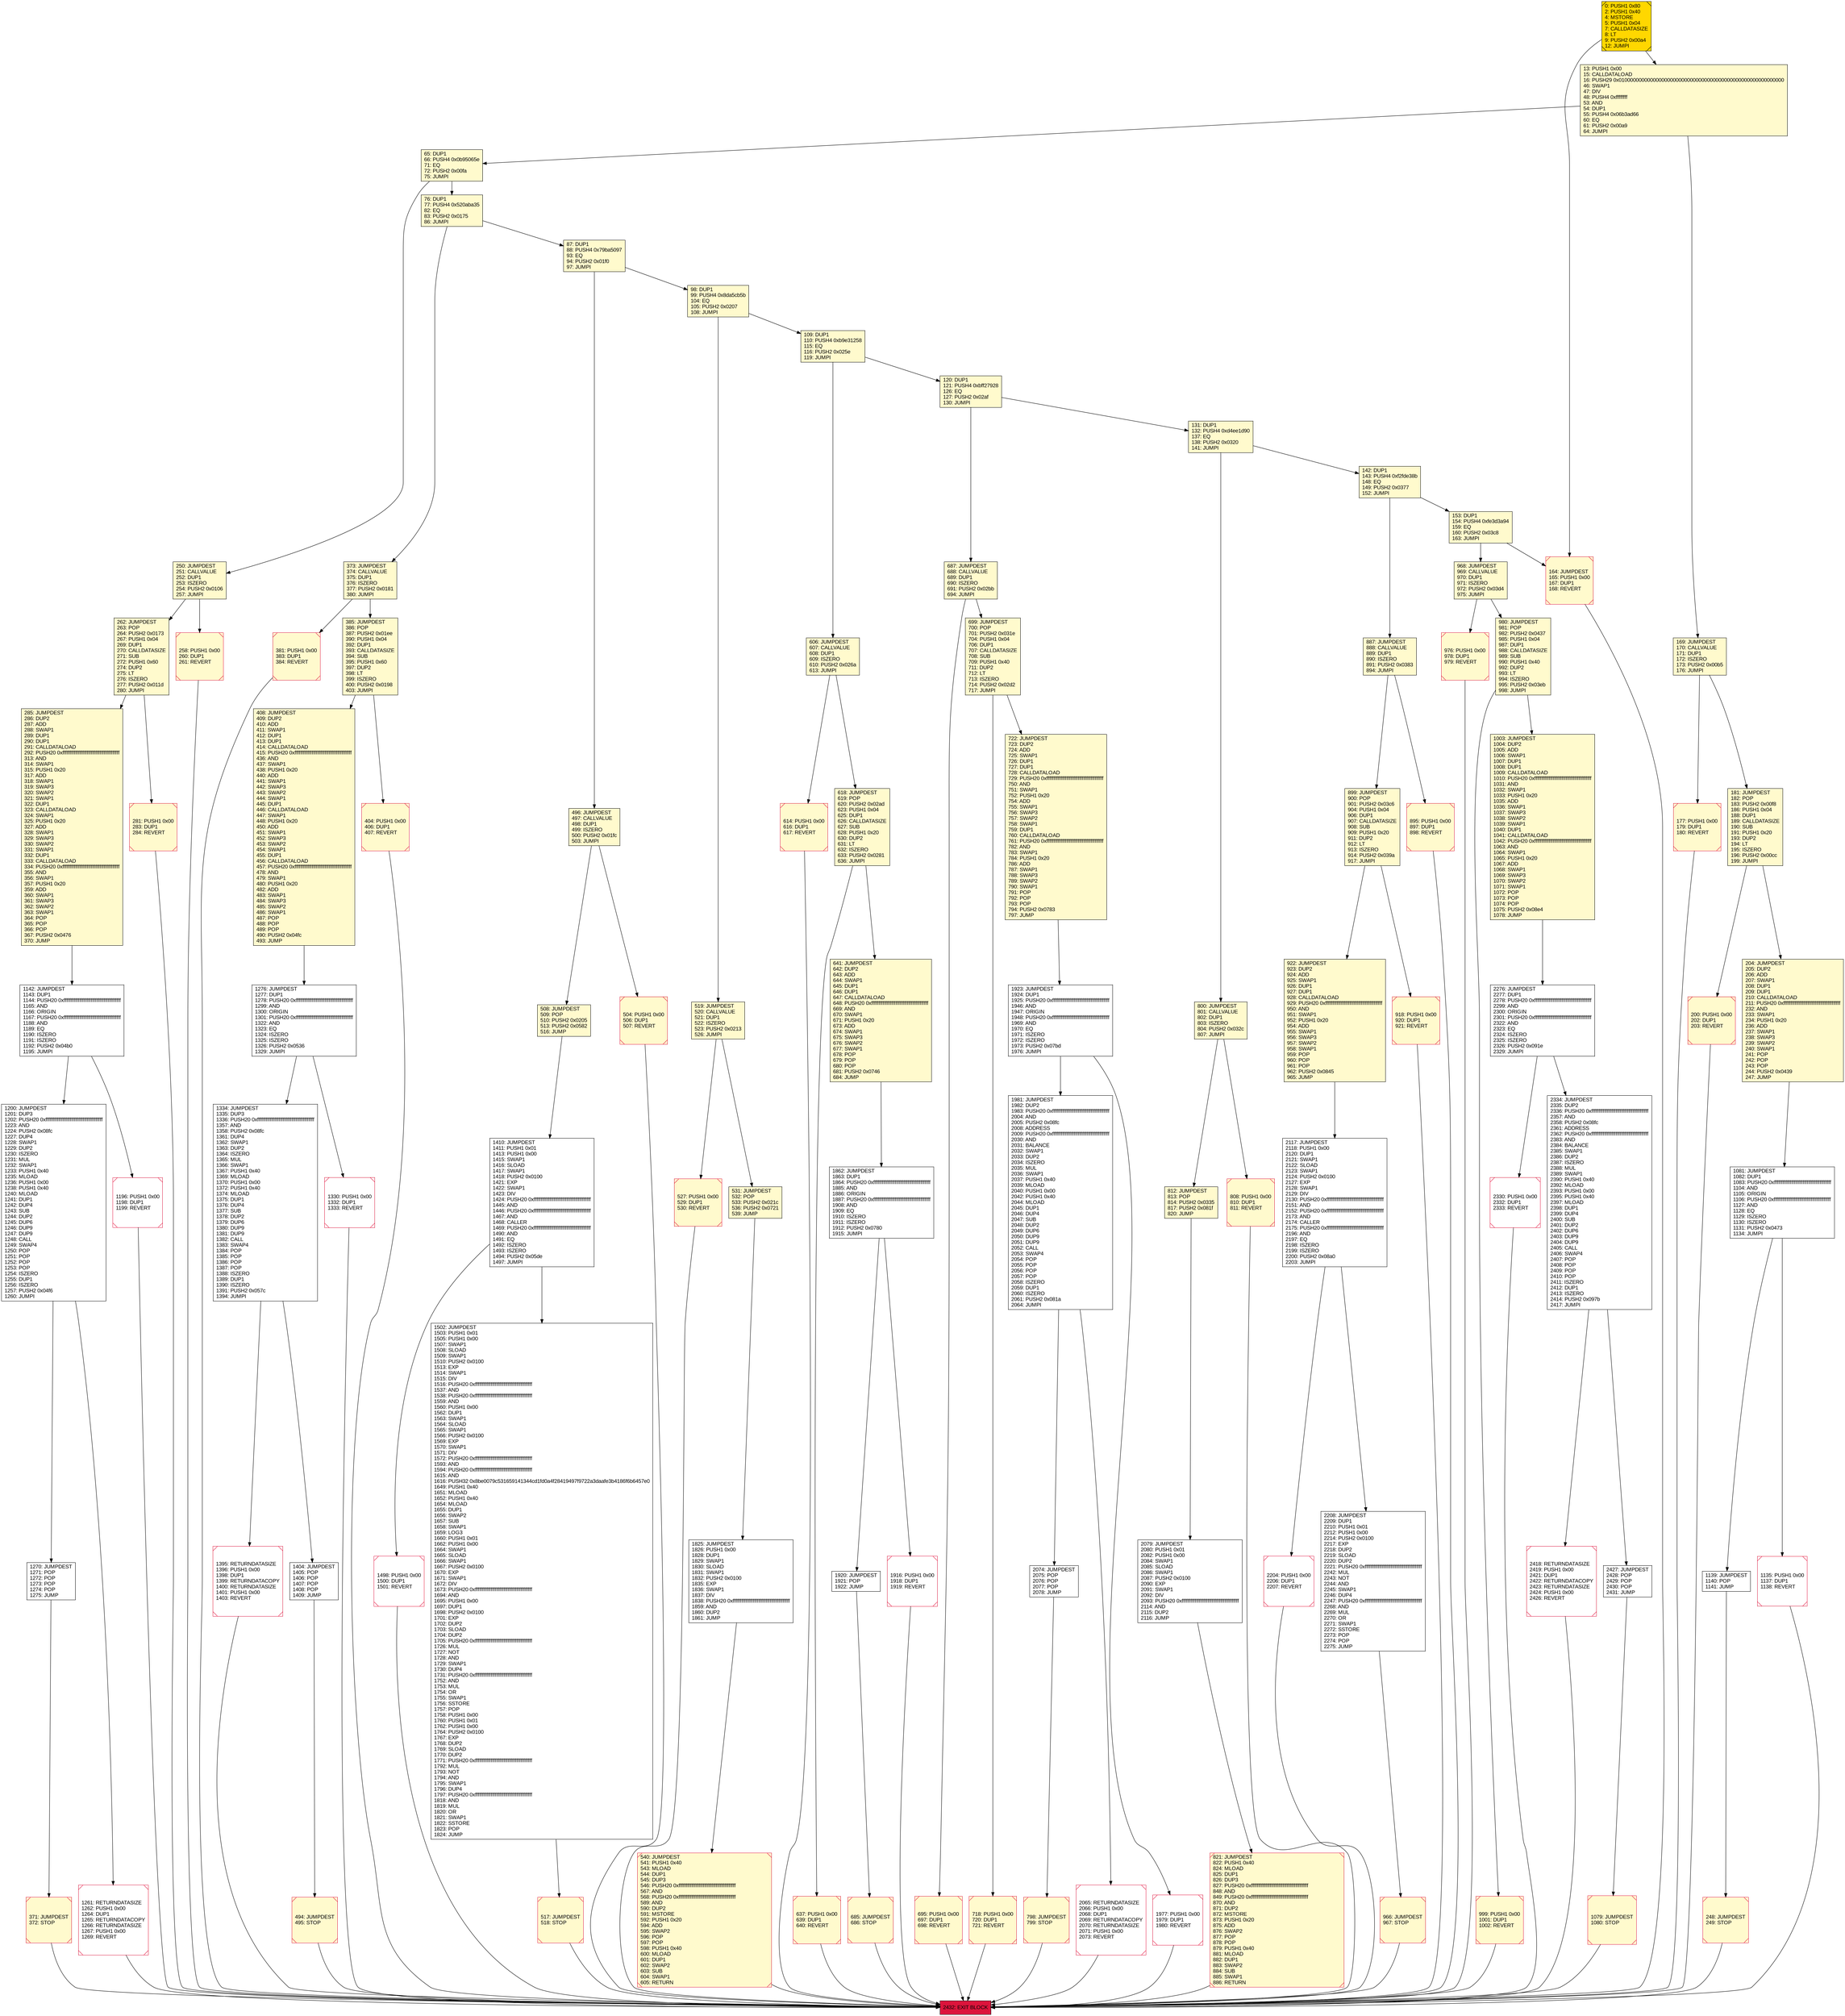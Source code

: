digraph G {
bgcolor=transparent rankdir=UD;
node [shape=box style=filled color=black fillcolor=white fontname=arial fontcolor=black];
120 [label="120: DUP1\l121: PUSH4 0xbff27928\l126: EQ\l127: PUSH2 0x02af\l130: JUMPI\l" fillcolor=lemonchiffon ];
2276 [label="2276: JUMPDEST\l2277: DUP1\l2278: PUSH20 0xffffffffffffffffffffffffffffffffffffffff\l2299: AND\l2300: ORIGIN\l2301: PUSH20 0xffffffffffffffffffffffffffffffffffffffff\l2322: AND\l2323: EQ\l2324: ISZERO\l2325: ISZERO\l2326: PUSH2 0x091e\l2329: JUMPI\l" ];
1142 [label="1142: JUMPDEST\l1143: DUP1\l1144: PUSH20 0xffffffffffffffffffffffffffffffffffffffff\l1165: AND\l1166: ORIGIN\l1167: PUSH20 0xffffffffffffffffffffffffffffffffffffffff\l1188: AND\l1189: EQ\l1190: ISZERO\l1191: ISZERO\l1192: PUSH2 0x04b0\l1195: JUMPI\l" ];
1200 [label="1200: JUMPDEST\l1201: DUP3\l1202: PUSH20 0xffffffffffffffffffffffffffffffffffffffff\l1223: AND\l1224: PUSH2 0x08fc\l1227: DUP4\l1228: SWAP1\l1229: DUP2\l1230: ISZERO\l1231: MUL\l1232: SWAP1\l1233: PUSH1 0x40\l1235: MLOAD\l1236: PUSH1 0x00\l1238: PUSH1 0x40\l1240: MLOAD\l1241: DUP1\l1242: DUP4\l1243: SUB\l1244: DUP2\l1245: DUP6\l1246: DUP9\l1247: DUP9\l1248: CALL\l1249: SWAP4\l1250: POP\l1251: POP\l1252: POP\l1253: POP\l1254: ISZERO\l1255: DUP1\l1256: ISZERO\l1257: PUSH2 0x04f6\l1260: JUMPI\l" ];
2065 [label="2065: RETURNDATASIZE\l2066: PUSH1 0x00\l2068: DUP1\l2069: RETURNDATACOPY\l2070: RETURNDATASIZE\l2071: PUSH1 0x00\l2073: REVERT\l" shape=Msquare color=crimson ];
142 [label="142: DUP1\l143: PUSH4 0xf2fde38b\l148: EQ\l149: PUSH2 0x0377\l152: JUMPI\l" fillcolor=lemonchiffon ];
1196 [label="1196: PUSH1 0x00\l1198: DUP1\l1199: REVERT\l" shape=Msquare color=crimson ];
13 [label="13: PUSH1 0x00\l15: CALLDATALOAD\l16: PUSH29 0x0100000000000000000000000000000000000000000000000000000000\l46: SWAP1\l47: DIV\l48: PUSH4 0xffffffff\l53: AND\l54: DUP1\l55: PUSH4 0x06b3ad66\l60: EQ\l61: PUSH2 0x00a9\l64: JUMPI\l" fillcolor=lemonchiffon ];
385 [label="385: JUMPDEST\l386: POP\l387: PUSH2 0x01ee\l390: PUSH1 0x04\l392: DUP1\l393: CALLDATASIZE\l394: SUB\l395: PUSH1 0x60\l397: DUP2\l398: LT\l399: ISZERO\l400: PUSH2 0x0198\l403: JUMPI\l" fillcolor=lemonchiffon ];
177 [label="177: PUSH1 0x00\l179: DUP1\l180: REVERT\l" fillcolor=lemonchiffon shape=Msquare color=crimson ];
153 [label="153: DUP1\l154: PUSH4 0xfe3d3a94\l159: EQ\l160: PUSH2 0x03c8\l163: JUMPI\l" fillcolor=lemonchiffon ];
695 [label="695: PUSH1 0x00\l697: DUP1\l698: REVERT\l" fillcolor=lemonchiffon shape=Msquare color=crimson ];
1825 [label="1825: JUMPDEST\l1826: PUSH1 0x00\l1828: DUP1\l1829: SWAP1\l1830: SLOAD\l1831: SWAP1\l1832: PUSH2 0x0100\l1835: EXP\l1836: SWAP1\l1837: DIV\l1838: PUSH20 0xffffffffffffffffffffffffffffffffffffffff\l1859: AND\l1860: DUP2\l1861: JUMP\l" ];
1977 [label="1977: PUSH1 0x00\l1979: DUP1\l1980: REVERT\l" shape=Msquare color=crimson ];
1081 [label="1081: JUMPDEST\l1082: DUP1\l1083: PUSH20 0xffffffffffffffffffffffffffffffffffffffff\l1104: AND\l1105: ORIGIN\l1106: PUSH20 0xffffffffffffffffffffffffffffffffffffffff\l1127: AND\l1128: EQ\l1129: ISZERO\l1130: ISZERO\l1131: PUSH2 0x0473\l1134: JUMPI\l" ];
1276 [label="1276: JUMPDEST\l1277: DUP1\l1278: PUSH20 0xffffffffffffffffffffffffffffffffffffffff\l1299: AND\l1300: ORIGIN\l1301: PUSH20 0xffffffffffffffffffffffffffffffffffffffff\l1322: AND\l1323: EQ\l1324: ISZERO\l1325: ISZERO\l1326: PUSH2 0x0536\l1329: JUMPI\l" ];
722 [label="722: JUMPDEST\l723: DUP2\l724: ADD\l725: SWAP1\l726: DUP1\l727: DUP1\l728: CALLDATALOAD\l729: PUSH20 0xffffffffffffffffffffffffffffffffffffffff\l750: AND\l751: SWAP1\l752: PUSH1 0x20\l754: ADD\l755: SWAP1\l756: SWAP3\l757: SWAP2\l758: SWAP1\l759: DUP1\l760: CALLDATALOAD\l761: PUSH20 0xffffffffffffffffffffffffffffffffffffffff\l782: AND\l783: SWAP1\l784: PUSH1 0x20\l786: ADD\l787: SWAP1\l788: SWAP3\l789: SWAP2\l790: SWAP1\l791: POP\l792: POP\l793: POP\l794: PUSH2 0x0783\l797: JUMP\l" fillcolor=lemonchiffon ];
2117 [label="2117: JUMPDEST\l2118: PUSH1 0x00\l2120: DUP1\l2121: SWAP1\l2122: SLOAD\l2123: SWAP1\l2124: PUSH2 0x0100\l2127: EXP\l2128: SWAP1\l2129: DIV\l2130: PUSH20 0xffffffffffffffffffffffffffffffffffffffff\l2151: AND\l2152: PUSH20 0xffffffffffffffffffffffffffffffffffffffff\l2173: AND\l2174: CALLER\l2175: PUSH20 0xffffffffffffffffffffffffffffffffffffffff\l2196: AND\l2197: EQ\l2198: ISZERO\l2199: ISZERO\l2200: PUSH2 0x08a0\l2203: JUMPI\l" ];
2208 [label="2208: JUMPDEST\l2209: DUP1\l2210: PUSH1 0x01\l2212: PUSH1 0x00\l2214: PUSH2 0x0100\l2217: EXP\l2218: DUP2\l2219: SLOAD\l2220: DUP2\l2221: PUSH20 0xffffffffffffffffffffffffffffffffffffffff\l2242: MUL\l2243: NOT\l2244: AND\l2245: SWAP1\l2246: DUP4\l2247: PUSH20 0xffffffffffffffffffffffffffffffffffffffff\l2268: AND\l2269: MUL\l2270: OR\l2271: SWAP1\l2272: SSTORE\l2273: POP\l2274: POP\l2275: JUMP\l" ];
87 [label="87: DUP1\l88: PUSH4 0x79ba5097\l93: EQ\l94: PUSH2 0x01f0\l97: JUMPI\l" fillcolor=lemonchiffon ];
408 [label="408: JUMPDEST\l409: DUP2\l410: ADD\l411: SWAP1\l412: DUP1\l413: DUP1\l414: CALLDATALOAD\l415: PUSH20 0xffffffffffffffffffffffffffffffffffffffff\l436: AND\l437: SWAP1\l438: PUSH1 0x20\l440: ADD\l441: SWAP1\l442: SWAP3\l443: SWAP2\l444: SWAP1\l445: DUP1\l446: CALLDATALOAD\l447: SWAP1\l448: PUSH1 0x20\l450: ADD\l451: SWAP1\l452: SWAP3\l453: SWAP2\l454: SWAP1\l455: DUP1\l456: CALLDATALOAD\l457: PUSH20 0xffffffffffffffffffffffffffffffffffffffff\l478: AND\l479: SWAP1\l480: PUSH1 0x20\l482: ADD\l483: SWAP1\l484: SWAP3\l485: SWAP2\l486: SWAP1\l487: POP\l488: POP\l489: POP\l490: PUSH2 0x04fc\l493: JUMP\l" fillcolor=lemonchiffon ];
508 [label="508: JUMPDEST\l509: POP\l510: PUSH2 0x0205\l513: PUSH2 0x0582\l516: JUMP\l" fillcolor=lemonchiffon ];
373 [label="373: JUMPDEST\l374: CALLVALUE\l375: DUP1\l376: ISZERO\l377: PUSH2 0x0181\l380: JUMPI\l" fillcolor=lemonchiffon ];
1404 [label="1404: JUMPDEST\l1405: POP\l1406: POP\l1407: POP\l1408: POP\l1409: JUMP\l" ];
980 [label="980: JUMPDEST\l981: POP\l982: PUSH2 0x0437\l985: PUSH1 0x04\l987: DUP1\l988: CALLDATASIZE\l989: SUB\l990: PUSH1 0x40\l992: DUP2\l993: LT\l994: ISZERO\l995: PUSH2 0x03eb\l998: JUMPI\l" fillcolor=lemonchiffon ];
404 [label="404: PUSH1 0x00\l406: DUP1\l407: REVERT\l" fillcolor=lemonchiffon shape=Msquare color=crimson ];
918 [label="918: PUSH1 0x00\l920: DUP1\l921: REVERT\l" fillcolor=lemonchiffon shape=Msquare color=crimson ];
685 [label="685: JUMPDEST\l686: STOP\l" fillcolor=lemonchiffon shape=Msquare color=crimson ];
1862 [label="1862: JUMPDEST\l1863: DUP1\l1864: PUSH20 0xffffffffffffffffffffffffffffffffffffffff\l1885: AND\l1886: ORIGIN\l1887: PUSH20 0xffffffffffffffffffffffffffffffffffffffff\l1908: AND\l1909: EQ\l1910: ISZERO\l1911: ISZERO\l1912: PUSH2 0x0780\l1915: JUMPI\l" ];
2204 [label="2204: PUSH1 0x00\l2206: DUP1\l2207: REVERT\l" shape=Msquare color=crimson ];
606 [label="606: JUMPDEST\l607: CALLVALUE\l608: DUP1\l609: ISZERO\l610: PUSH2 0x026a\l613: JUMPI\l" fillcolor=lemonchiffon ];
999 [label="999: PUSH1 0x00\l1001: DUP1\l1002: REVERT\l" fillcolor=lemonchiffon shape=Msquare color=crimson ];
204 [label="204: JUMPDEST\l205: DUP2\l206: ADD\l207: SWAP1\l208: DUP1\l209: DUP1\l210: CALLDATALOAD\l211: PUSH20 0xffffffffffffffffffffffffffffffffffffffff\l232: AND\l233: SWAP1\l234: PUSH1 0x20\l236: ADD\l237: SWAP1\l238: SWAP3\l239: SWAP2\l240: SWAP1\l241: POP\l242: POP\l243: POP\l244: PUSH2 0x0439\l247: JUMP\l" fillcolor=lemonchiffon ];
540 [label="540: JUMPDEST\l541: PUSH1 0x40\l543: MLOAD\l544: DUP1\l545: DUP3\l546: PUSH20 0xffffffffffffffffffffffffffffffffffffffff\l567: AND\l568: PUSH20 0xffffffffffffffffffffffffffffffffffffffff\l589: AND\l590: DUP2\l591: MSTORE\l592: PUSH1 0x20\l594: ADD\l595: SWAP2\l596: POP\l597: POP\l598: PUSH1 0x40\l600: MLOAD\l601: DUP1\l602: SWAP2\l603: SUB\l604: SWAP1\l605: RETURN\l" fillcolor=lemonchiffon shape=Msquare color=crimson ];
966 [label="966: JUMPDEST\l967: STOP\l" fillcolor=lemonchiffon shape=Msquare color=crimson ];
1139 [label="1139: JUMPDEST\l1140: POP\l1141: JUMP\l" ];
0 [label="0: PUSH1 0x80\l2: PUSH1 0x40\l4: MSTORE\l5: PUSH1 0x04\l7: CALLDATASIZE\l8: LT\l9: PUSH2 0x00a4\l12: JUMPI\l" fillcolor=lemonchiffon shape=Msquare fillcolor=gold ];
968 [label="968: JUMPDEST\l969: CALLVALUE\l970: DUP1\l971: ISZERO\l972: PUSH2 0x03d4\l975: JUMPI\l" fillcolor=lemonchiffon ];
504 [label="504: PUSH1 0x00\l506: DUP1\l507: REVERT\l" fillcolor=lemonchiffon shape=Msquare color=crimson ];
1502 [label="1502: JUMPDEST\l1503: PUSH1 0x01\l1505: PUSH1 0x00\l1507: SWAP1\l1508: SLOAD\l1509: SWAP1\l1510: PUSH2 0x0100\l1513: EXP\l1514: SWAP1\l1515: DIV\l1516: PUSH20 0xffffffffffffffffffffffffffffffffffffffff\l1537: AND\l1538: PUSH20 0xffffffffffffffffffffffffffffffffffffffff\l1559: AND\l1560: PUSH1 0x00\l1562: DUP1\l1563: SWAP1\l1564: SLOAD\l1565: SWAP1\l1566: PUSH2 0x0100\l1569: EXP\l1570: SWAP1\l1571: DIV\l1572: PUSH20 0xffffffffffffffffffffffffffffffffffffffff\l1593: AND\l1594: PUSH20 0xffffffffffffffffffffffffffffffffffffffff\l1615: AND\l1616: PUSH32 0x8be0079c531659141344cd1fd0a4f28419497f9722a3daafe3b4186f6b6457e0\l1649: PUSH1 0x40\l1651: MLOAD\l1652: PUSH1 0x40\l1654: MLOAD\l1655: DUP1\l1656: SWAP2\l1657: SUB\l1658: SWAP1\l1659: LOG3\l1660: PUSH1 0x01\l1662: PUSH1 0x00\l1664: SWAP1\l1665: SLOAD\l1666: SWAP1\l1667: PUSH2 0x0100\l1670: EXP\l1671: SWAP1\l1672: DIV\l1673: PUSH20 0xffffffffffffffffffffffffffffffffffffffff\l1694: AND\l1695: PUSH1 0x00\l1697: DUP1\l1698: PUSH2 0x0100\l1701: EXP\l1702: DUP2\l1703: SLOAD\l1704: DUP2\l1705: PUSH20 0xffffffffffffffffffffffffffffffffffffffff\l1726: MUL\l1727: NOT\l1728: AND\l1729: SWAP1\l1730: DUP4\l1731: PUSH20 0xffffffffffffffffffffffffffffffffffffffff\l1752: AND\l1753: MUL\l1754: OR\l1755: SWAP1\l1756: SSTORE\l1757: POP\l1758: PUSH1 0x00\l1760: PUSH1 0x01\l1762: PUSH1 0x00\l1764: PUSH2 0x0100\l1767: EXP\l1768: DUP2\l1769: SLOAD\l1770: DUP2\l1771: PUSH20 0xffffffffffffffffffffffffffffffffffffffff\l1792: MUL\l1793: NOT\l1794: AND\l1795: SWAP1\l1796: DUP4\l1797: PUSH20 0xffffffffffffffffffffffffffffffffffffffff\l1818: AND\l1819: MUL\l1820: OR\l1821: SWAP1\l1822: SSTORE\l1823: POP\l1824: JUMP\l" ];
65 [label="65: DUP1\l66: PUSH4 0x0b95065e\l71: EQ\l72: PUSH2 0x00fa\l75: JUMPI\l" fillcolor=lemonchiffon ];
821 [label="821: JUMPDEST\l822: PUSH1 0x40\l824: MLOAD\l825: DUP1\l826: DUP3\l827: PUSH20 0xffffffffffffffffffffffffffffffffffffffff\l848: AND\l849: PUSH20 0xffffffffffffffffffffffffffffffffffffffff\l870: AND\l871: DUP2\l872: MSTORE\l873: PUSH1 0x20\l875: ADD\l876: SWAP2\l877: POP\l878: POP\l879: PUSH1 0x40\l881: MLOAD\l882: DUP1\l883: SWAP2\l884: SUB\l885: SWAP1\l886: RETURN\l" fillcolor=lemonchiffon shape=Msquare color=crimson ];
98 [label="98: DUP1\l99: PUSH4 0x8da5cb5b\l104: EQ\l105: PUSH2 0x0207\l108: JUMPI\l" fillcolor=lemonchiffon ];
1003 [label="1003: JUMPDEST\l1004: DUP2\l1005: ADD\l1006: SWAP1\l1007: DUP1\l1008: DUP1\l1009: CALLDATALOAD\l1010: PUSH20 0xffffffffffffffffffffffffffffffffffffffff\l1031: AND\l1032: SWAP1\l1033: PUSH1 0x20\l1035: ADD\l1036: SWAP1\l1037: SWAP3\l1038: SWAP2\l1039: SWAP1\l1040: DUP1\l1041: CALLDATALOAD\l1042: PUSH20 0xffffffffffffffffffffffffffffffffffffffff\l1063: AND\l1064: SWAP1\l1065: PUSH1 0x20\l1067: ADD\l1068: SWAP1\l1069: SWAP3\l1070: SWAP2\l1071: SWAP1\l1072: POP\l1073: POP\l1074: POP\l1075: PUSH2 0x08e4\l1078: JUMP\l" fillcolor=lemonchiffon ];
1395 [label="1395: RETURNDATASIZE\l1396: PUSH1 0x00\l1398: DUP1\l1399: RETURNDATACOPY\l1400: RETURNDATASIZE\l1401: PUSH1 0x00\l1403: REVERT\l" shape=Msquare color=crimson ];
76 [label="76: DUP1\l77: PUSH4 0x520aba35\l82: EQ\l83: PUSH2 0x0175\l86: JUMPI\l" fillcolor=lemonchiffon ];
200 [label="200: PUSH1 0x00\l202: DUP1\l203: REVERT\l" fillcolor=lemonchiffon shape=Msquare color=crimson ];
2418 [label="2418: RETURNDATASIZE\l2419: PUSH1 0x00\l2421: DUP1\l2422: RETURNDATACOPY\l2423: RETURNDATASIZE\l2424: PUSH1 0x00\l2426: REVERT\l" shape=Msquare color=crimson ];
248 [label="248: JUMPDEST\l249: STOP\l" fillcolor=lemonchiffon shape=Msquare color=crimson ];
109 [label="109: DUP1\l110: PUSH4 0xb9e31258\l115: EQ\l116: PUSH2 0x025e\l119: JUMPI\l" fillcolor=lemonchiffon ];
718 [label="718: PUSH1 0x00\l720: DUP1\l721: REVERT\l" fillcolor=lemonchiffon shape=Msquare color=crimson ];
976 [label="976: PUSH1 0x00\l978: DUP1\l979: REVERT\l" fillcolor=lemonchiffon shape=Msquare color=crimson ];
2334 [label="2334: JUMPDEST\l2335: DUP2\l2336: PUSH20 0xffffffffffffffffffffffffffffffffffffffff\l2357: AND\l2358: PUSH2 0x08fc\l2361: ADDRESS\l2362: PUSH20 0xffffffffffffffffffffffffffffffffffffffff\l2383: AND\l2384: BALANCE\l2385: SWAP1\l2386: DUP2\l2387: ISZERO\l2388: MUL\l2389: SWAP1\l2390: PUSH1 0x40\l2392: MLOAD\l2393: PUSH1 0x00\l2395: PUSH1 0x40\l2397: MLOAD\l2398: DUP1\l2399: DUP4\l2400: SUB\l2401: DUP2\l2402: DUP6\l2403: DUP9\l2404: DUP9\l2405: CALL\l2406: SWAP4\l2407: POP\l2408: POP\l2409: POP\l2410: POP\l2411: ISZERO\l2412: DUP1\l2413: ISZERO\l2414: PUSH2 0x097b\l2417: JUMPI\l" ];
1981 [label="1981: JUMPDEST\l1982: DUP2\l1983: PUSH20 0xffffffffffffffffffffffffffffffffffffffff\l2004: AND\l2005: PUSH2 0x08fc\l2008: ADDRESS\l2009: PUSH20 0xffffffffffffffffffffffffffffffffffffffff\l2030: AND\l2031: BALANCE\l2032: SWAP1\l2033: DUP2\l2034: ISZERO\l2035: MUL\l2036: SWAP1\l2037: PUSH1 0x40\l2039: MLOAD\l2040: PUSH1 0x00\l2042: PUSH1 0x40\l2044: MLOAD\l2045: DUP1\l2046: DUP4\l2047: SUB\l2048: DUP2\l2049: DUP6\l2050: DUP9\l2051: DUP9\l2052: CALL\l2053: SWAP4\l2054: POP\l2055: POP\l2056: POP\l2057: POP\l2058: ISZERO\l2059: DUP1\l2060: ISZERO\l2061: PUSH2 0x081a\l2064: JUMPI\l" ];
494 [label="494: JUMPDEST\l495: STOP\l" fillcolor=lemonchiffon shape=Msquare color=crimson ];
1498 [label="1498: PUSH1 0x00\l1500: DUP1\l1501: REVERT\l" shape=Msquare color=crimson ];
2432 [label="2432: EXIT BLOCK\l" fillcolor=crimson ];
2079 [label="2079: JUMPDEST\l2080: PUSH1 0x01\l2082: PUSH1 0x00\l2084: SWAP1\l2085: SLOAD\l2086: SWAP1\l2087: PUSH2 0x0100\l2090: EXP\l2091: SWAP1\l2092: DIV\l2093: PUSH20 0xffffffffffffffffffffffffffffffffffffffff\l2114: AND\l2115: DUP2\l2116: JUMP\l" ];
496 [label="496: JUMPDEST\l497: CALLVALUE\l498: DUP1\l499: ISZERO\l500: PUSH2 0x01fc\l503: JUMPI\l" fillcolor=lemonchiffon ];
808 [label="808: PUSH1 0x00\l810: DUP1\l811: REVERT\l" fillcolor=lemonchiffon shape=Msquare color=crimson ];
519 [label="519: JUMPDEST\l520: CALLVALUE\l521: DUP1\l522: ISZERO\l523: PUSH2 0x0213\l526: JUMPI\l" fillcolor=lemonchiffon ];
798 [label="798: JUMPDEST\l799: STOP\l" fillcolor=lemonchiffon shape=Msquare color=crimson ];
641 [label="641: JUMPDEST\l642: DUP2\l643: ADD\l644: SWAP1\l645: DUP1\l646: DUP1\l647: CALLDATALOAD\l648: PUSH20 0xffffffffffffffffffffffffffffffffffffffff\l669: AND\l670: SWAP1\l671: PUSH1 0x20\l673: ADD\l674: SWAP1\l675: SWAP3\l676: SWAP2\l677: SWAP1\l678: POP\l679: POP\l680: POP\l681: PUSH2 0x0746\l684: JUMP\l" fillcolor=lemonchiffon ];
181 [label="181: JUMPDEST\l182: POP\l183: PUSH2 0x00f8\l186: PUSH1 0x04\l188: DUP1\l189: CALLDATASIZE\l190: SUB\l191: PUSH1 0x20\l193: DUP2\l194: LT\l195: ISZERO\l196: PUSH2 0x00cc\l199: JUMPI\l" fillcolor=lemonchiffon ];
699 [label="699: JUMPDEST\l700: POP\l701: PUSH2 0x031e\l704: PUSH1 0x04\l706: DUP1\l707: CALLDATASIZE\l708: SUB\l709: PUSH1 0x40\l711: DUP2\l712: LT\l713: ISZERO\l714: PUSH2 0x02d2\l717: JUMPI\l" fillcolor=lemonchiffon ];
1334 [label="1334: JUMPDEST\l1335: DUP3\l1336: PUSH20 0xffffffffffffffffffffffffffffffffffffffff\l1357: AND\l1358: PUSH2 0x08fc\l1361: DUP4\l1362: SWAP1\l1363: DUP2\l1364: ISZERO\l1365: MUL\l1366: SWAP1\l1367: PUSH1 0x40\l1369: MLOAD\l1370: PUSH1 0x00\l1372: PUSH1 0x40\l1374: MLOAD\l1375: DUP1\l1376: DUP4\l1377: SUB\l1378: DUP2\l1379: DUP6\l1380: DUP9\l1381: DUP9\l1382: CALL\l1383: SWAP4\l1384: POP\l1385: POP\l1386: POP\l1387: POP\l1388: ISZERO\l1389: DUP1\l1390: ISZERO\l1391: PUSH2 0x057c\l1394: JUMPI\l" ];
517 [label="517: JUMPDEST\l518: STOP\l" fillcolor=lemonchiffon shape=Msquare color=crimson ];
169 [label="169: JUMPDEST\l170: CALLVALUE\l171: DUP1\l172: ISZERO\l173: PUSH2 0x00b5\l176: JUMPI\l" fillcolor=lemonchiffon ];
1330 [label="1330: PUSH1 0x00\l1332: DUP1\l1333: REVERT\l" shape=Msquare color=crimson ];
131 [label="131: DUP1\l132: PUSH4 0xd4ee1d90\l137: EQ\l138: PUSH2 0x0320\l141: JUMPI\l" fillcolor=lemonchiffon ];
2427 [label="2427: JUMPDEST\l2428: POP\l2429: POP\l2430: POP\l2431: JUMP\l" ];
687 [label="687: JUMPDEST\l688: CALLVALUE\l689: DUP1\l690: ISZERO\l691: PUSH2 0x02bb\l694: JUMPI\l" fillcolor=lemonchiffon ];
1923 [label="1923: JUMPDEST\l1924: DUP1\l1925: PUSH20 0xffffffffffffffffffffffffffffffffffffffff\l1946: AND\l1947: ORIGIN\l1948: PUSH20 0xffffffffffffffffffffffffffffffffffffffff\l1969: AND\l1970: EQ\l1971: ISZERO\l1972: ISZERO\l1973: PUSH2 0x07bd\l1976: JUMPI\l" ];
164 [label="164: JUMPDEST\l165: PUSH1 0x00\l167: DUP1\l168: REVERT\l" fillcolor=lemonchiffon shape=Msquare color=crimson ];
285 [label="285: JUMPDEST\l286: DUP2\l287: ADD\l288: SWAP1\l289: DUP1\l290: DUP1\l291: CALLDATALOAD\l292: PUSH20 0xffffffffffffffffffffffffffffffffffffffff\l313: AND\l314: SWAP1\l315: PUSH1 0x20\l317: ADD\l318: SWAP1\l319: SWAP3\l320: SWAP2\l321: SWAP1\l322: DUP1\l323: CALLDATALOAD\l324: SWAP1\l325: PUSH1 0x20\l327: ADD\l328: SWAP1\l329: SWAP3\l330: SWAP2\l331: SWAP1\l332: DUP1\l333: CALLDATALOAD\l334: PUSH20 0xffffffffffffffffffffffffffffffffffffffff\l355: AND\l356: SWAP1\l357: PUSH1 0x20\l359: ADD\l360: SWAP1\l361: SWAP3\l362: SWAP2\l363: SWAP1\l364: POP\l365: POP\l366: POP\l367: PUSH2 0x0476\l370: JUMP\l" fillcolor=lemonchiffon ];
1410 [label="1410: JUMPDEST\l1411: PUSH1 0x01\l1413: PUSH1 0x00\l1415: SWAP1\l1416: SLOAD\l1417: SWAP1\l1418: PUSH2 0x0100\l1421: EXP\l1422: SWAP1\l1423: DIV\l1424: PUSH20 0xffffffffffffffffffffffffffffffffffffffff\l1445: AND\l1446: PUSH20 0xffffffffffffffffffffffffffffffffffffffff\l1467: AND\l1468: CALLER\l1469: PUSH20 0xffffffffffffffffffffffffffffffffffffffff\l1490: AND\l1491: EQ\l1492: ISZERO\l1493: ISZERO\l1494: PUSH2 0x05de\l1497: JUMPI\l" ];
258 [label="258: PUSH1 0x00\l260: DUP1\l261: REVERT\l" fillcolor=lemonchiffon shape=Msquare color=crimson ];
1079 [label="1079: JUMPDEST\l1080: STOP\l" fillcolor=lemonchiffon shape=Msquare color=crimson ];
262 [label="262: JUMPDEST\l263: POP\l264: PUSH2 0x0173\l267: PUSH1 0x04\l269: DUP1\l270: CALLDATASIZE\l271: SUB\l272: PUSH1 0x60\l274: DUP2\l275: LT\l276: ISZERO\l277: PUSH2 0x011d\l280: JUMPI\l" fillcolor=lemonchiffon ];
1920 [label="1920: JUMPDEST\l1921: POP\l1922: JUMP\l" ];
800 [label="800: JUMPDEST\l801: CALLVALUE\l802: DUP1\l803: ISZERO\l804: PUSH2 0x032c\l807: JUMPI\l" fillcolor=lemonchiffon ];
527 [label="527: PUSH1 0x00\l529: DUP1\l530: REVERT\l" fillcolor=lemonchiffon shape=Msquare color=crimson ];
899 [label="899: JUMPDEST\l900: POP\l901: PUSH2 0x03c6\l904: PUSH1 0x04\l906: DUP1\l907: CALLDATASIZE\l908: SUB\l909: PUSH1 0x20\l911: DUP2\l912: LT\l913: ISZERO\l914: PUSH2 0x039a\l917: JUMPI\l" fillcolor=lemonchiffon ];
281 [label="281: PUSH1 0x00\l283: DUP1\l284: REVERT\l" fillcolor=lemonchiffon shape=Msquare color=crimson ];
1270 [label="1270: JUMPDEST\l1271: POP\l1272: POP\l1273: POP\l1274: POP\l1275: JUMP\l" ];
2330 [label="2330: PUSH1 0x00\l2332: DUP1\l2333: REVERT\l" shape=Msquare color=crimson ];
887 [label="887: JUMPDEST\l888: CALLVALUE\l889: DUP1\l890: ISZERO\l891: PUSH2 0x0383\l894: JUMPI\l" fillcolor=lemonchiffon ];
614 [label="614: PUSH1 0x00\l616: DUP1\l617: REVERT\l" fillcolor=lemonchiffon shape=Msquare color=crimson ];
1135 [label="1135: PUSH1 0x00\l1137: DUP1\l1138: REVERT\l" shape=Msquare color=crimson ];
531 [label="531: JUMPDEST\l532: POP\l533: PUSH2 0x021c\l536: PUSH2 0x0721\l539: JUMP\l" fillcolor=lemonchiffon ];
812 [label="812: JUMPDEST\l813: POP\l814: PUSH2 0x0335\l817: PUSH2 0x081f\l820: JUMP\l" fillcolor=lemonchiffon ];
381 [label="381: PUSH1 0x00\l383: DUP1\l384: REVERT\l" fillcolor=lemonchiffon shape=Msquare color=crimson ];
637 [label="637: PUSH1 0x00\l639: DUP1\l640: REVERT\l" fillcolor=lemonchiffon shape=Msquare color=crimson ];
1916 [label="1916: PUSH1 0x00\l1918: DUP1\l1919: REVERT\l" shape=Msquare color=crimson ];
895 [label="895: PUSH1 0x00\l897: DUP1\l898: REVERT\l" fillcolor=lemonchiffon shape=Msquare color=crimson ];
250 [label="250: JUMPDEST\l251: CALLVALUE\l252: DUP1\l253: ISZERO\l254: PUSH2 0x0106\l257: JUMPI\l" fillcolor=lemonchiffon ];
922 [label="922: JUMPDEST\l923: DUP2\l924: ADD\l925: SWAP1\l926: DUP1\l927: DUP1\l928: CALLDATALOAD\l929: PUSH20 0xffffffffffffffffffffffffffffffffffffffff\l950: AND\l951: SWAP1\l952: PUSH1 0x20\l954: ADD\l955: SWAP1\l956: SWAP3\l957: SWAP2\l958: SWAP1\l959: POP\l960: POP\l961: POP\l962: PUSH2 0x0845\l965: JUMP\l" fillcolor=lemonchiffon ];
371 [label="371: JUMPDEST\l372: STOP\l" fillcolor=lemonchiffon shape=Msquare color=crimson ];
618 [label="618: JUMPDEST\l619: POP\l620: PUSH2 0x02ad\l623: PUSH1 0x04\l625: DUP1\l626: CALLDATASIZE\l627: SUB\l628: PUSH1 0x20\l630: DUP2\l631: LT\l632: ISZERO\l633: PUSH2 0x0281\l636: JUMPI\l" fillcolor=lemonchiffon ];
1261 [label="1261: RETURNDATASIZE\l1262: PUSH1 0x00\l1264: DUP1\l1265: RETURNDATACOPY\l1266: RETURNDATASIZE\l1267: PUSH1 0x00\l1269: REVERT\l" shape=Msquare color=crimson ];
2074 [label="2074: JUMPDEST\l2075: POP\l2076: POP\l2077: POP\l2078: JUMP\l" ];
1142 -> 1200;
262 -> 285;
1142 -> 1196;
98 -> 109;
2117 -> 2208;
808 -> 2432;
798 -> 2432;
517 -> 2432;
1330 -> 2432;
687 -> 699;
142 -> 153;
887 -> 895;
262 -> 281;
2334 -> 2418;
169 -> 181;
2117 -> 2204;
373 -> 385;
164 -> 2432;
258 -> 2432;
385 -> 408;
1079 -> 2432;
519 -> 527;
800 -> 808;
968 -> 976;
109 -> 606;
527 -> 2432;
408 -> 1276;
65 -> 76;
618 -> 637;
281 -> 2432;
1139 -> 248;
131 -> 800;
2427 -> 1079;
385 -> 404;
2330 -> 2432;
76 -> 87;
250 -> 258;
87 -> 98;
519 -> 531;
76 -> 373;
250 -> 262;
614 -> 2432;
153 -> 968;
1081 -> 1139;
1404 -> 494;
1135 -> 2432;
13 -> 65;
812 -> 2079;
899 -> 922;
204 -> 1081;
0 -> 13;
1825 -> 540;
381 -> 2432;
637 -> 2432;
980 -> 1003;
1916 -> 2432;
895 -> 2432;
1270 -> 371;
618 -> 641;
371 -> 2432;
1003 -> 2276;
968 -> 980;
109 -> 120;
887 -> 899;
2074 -> 798;
980 -> 999;
1981 -> 2065;
2276 -> 2334;
1261 -> 2432;
2208 -> 966;
800 -> 812;
169 -> 177;
899 -> 918;
1981 -> 2074;
606 -> 614;
1923 -> 1977;
2065 -> 2432;
508 -> 1410;
687 -> 695;
1196 -> 2432;
1276 -> 1330;
177 -> 2432;
1276 -> 1334;
695 -> 2432;
120 -> 131;
1977 -> 2432;
1862 -> 1920;
120 -> 687;
131 -> 142;
13 -> 169;
1920 -> 685;
285 -> 1142;
606 -> 618;
496 -> 508;
87 -> 496;
699 -> 722;
153 -> 164;
1200 -> 1270;
404 -> 2432;
641 -> 1862;
918 -> 2432;
685 -> 2432;
2276 -> 2330;
65 -> 250;
722 -> 1923;
1334 -> 1404;
2204 -> 2432;
922 -> 2117;
999 -> 2432;
181 -> 204;
142 -> 887;
540 -> 2432;
1502 -> 517;
966 -> 2432;
1081 -> 1135;
531 -> 1825;
504 -> 2432;
1410 -> 1498;
496 -> 504;
1862 -> 1916;
699 -> 718;
98 -> 519;
181 -> 200;
1923 -> 1981;
2079 -> 821;
821 -> 2432;
1334 -> 1395;
1395 -> 2432;
200 -> 2432;
2418 -> 2432;
248 -> 2432;
2334 -> 2427;
718 -> 2432;
976 -> 2432;
373 -> 381;
0 -> 164;
494 -> 2432;
1498 -> 2432;
1200 -> 1261;
1410 -> 1502;
}